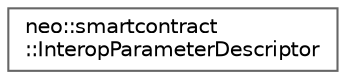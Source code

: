 digraph "Graphical Class Hierarchy"
{
 // LATEX_PDF_SIZE
  bgcolor="transparent";
  edge [fontname=Helvetica,fontsize=10,labelfontname=Helvetica,labelfontsize=10];
  node [fontname=Helvetica,fontsize=10,shape=box,height=0.2,width=0.4];
  rankdir="LR";
  Node0 [id="Node000000",label="neo::smartcontract\l::InteropParameterDescriptor",height=0.2,width=0.4,color="grey40", fillcolor="white", style="filled",URL="$classneo_1_1smartcontract_1_1_interop_parameter_descriptor.html",tooltip="Represents a descriptor for an interop parameter."];
}
